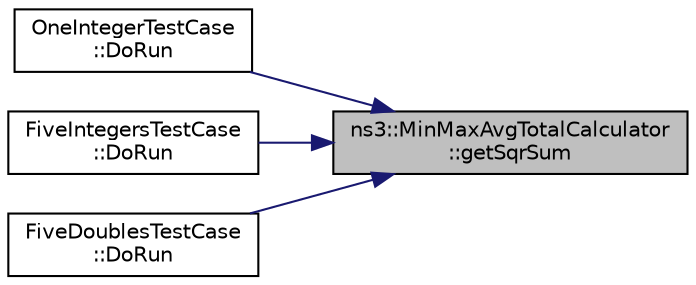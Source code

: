 digraph "ns3::MinMaxAvgTotalCalculator::getSqrSum"
{
 // LATEX_PDF_SIZE
  edge [fontname="Helvetica",fontsize="10",labelfontname="Helvetica",labelfontsize="10"];
  node [fontname="Helvetica",fontsize="10",shape=record];
  rankdir="RL";
  Node1 [label="ns3::MinMaxAvgTotalCalculator\l::getSqrSum",height=0.2,width=0.4,color="black", fillcolor="grey75", style="filled", fontcolor="black",tooltip="Returns the sum of squares."];
  Node1 -> Node2 [dir="back",color="midnightblue",fontsize="10",style="solid",fontname="Helvetica"];
  Node2 [label="OneIntegerTestCase\l::DoRun",height=0.2,width=0.4,color="black", fillcolor="white", style="filled",URL="$class_one_integer_test_case.html#aee15b1016f3aa6790914defdd9bb9342",tooltip="Implementation to actually run this TestCase."];
  Node1 -> Node3 [dir="back",color="midnightblue",fontsize="10",style="solid",fontname="Helvetica"];
  Node3 [label="FiveIntegersTestCase\l::DoRun",height=0.2,width=0.4,color="black", fillcolor="white", style="filled",URL="$class_five_integers_test_case.html#ae59367f468ecf68bcc4b92bf4df5660c",tooltip="Implementation to actually run this TestCase."];
  Node1 -> Node4 [dir="back",color="midnightblue",fontsize="10",style="solid",fontname="Helvetica"];
  Node4 [label="FiveDoublesTestCase\l::DoRun",height=0.2,width=0.4,color="black", fillcolor="white", style="filled",URL="$class_five_doubles_test_case.html#aade3d729805620a3f161e0ede362e6f7",tooltip="Implementation to actually run this TestCase."];
}
